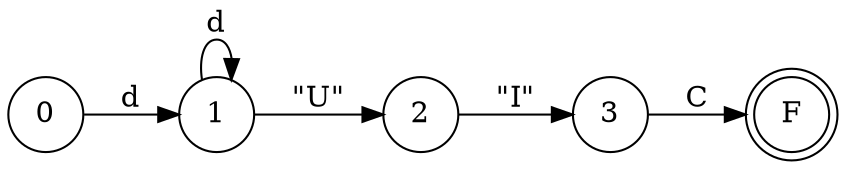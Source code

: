 digraph DFA {
    rankdir = LR;
    node [shape = circle;];
    F [shape = doublecircle;];
    
    0 -> 1 [label = "d";];
    1 -> 1 [label = "d";];
    1 -> 2 [label = "\"U\"";];
    2 -> 3 [label = "\"I\"";];
    3 -> F [label = "C";];
}
